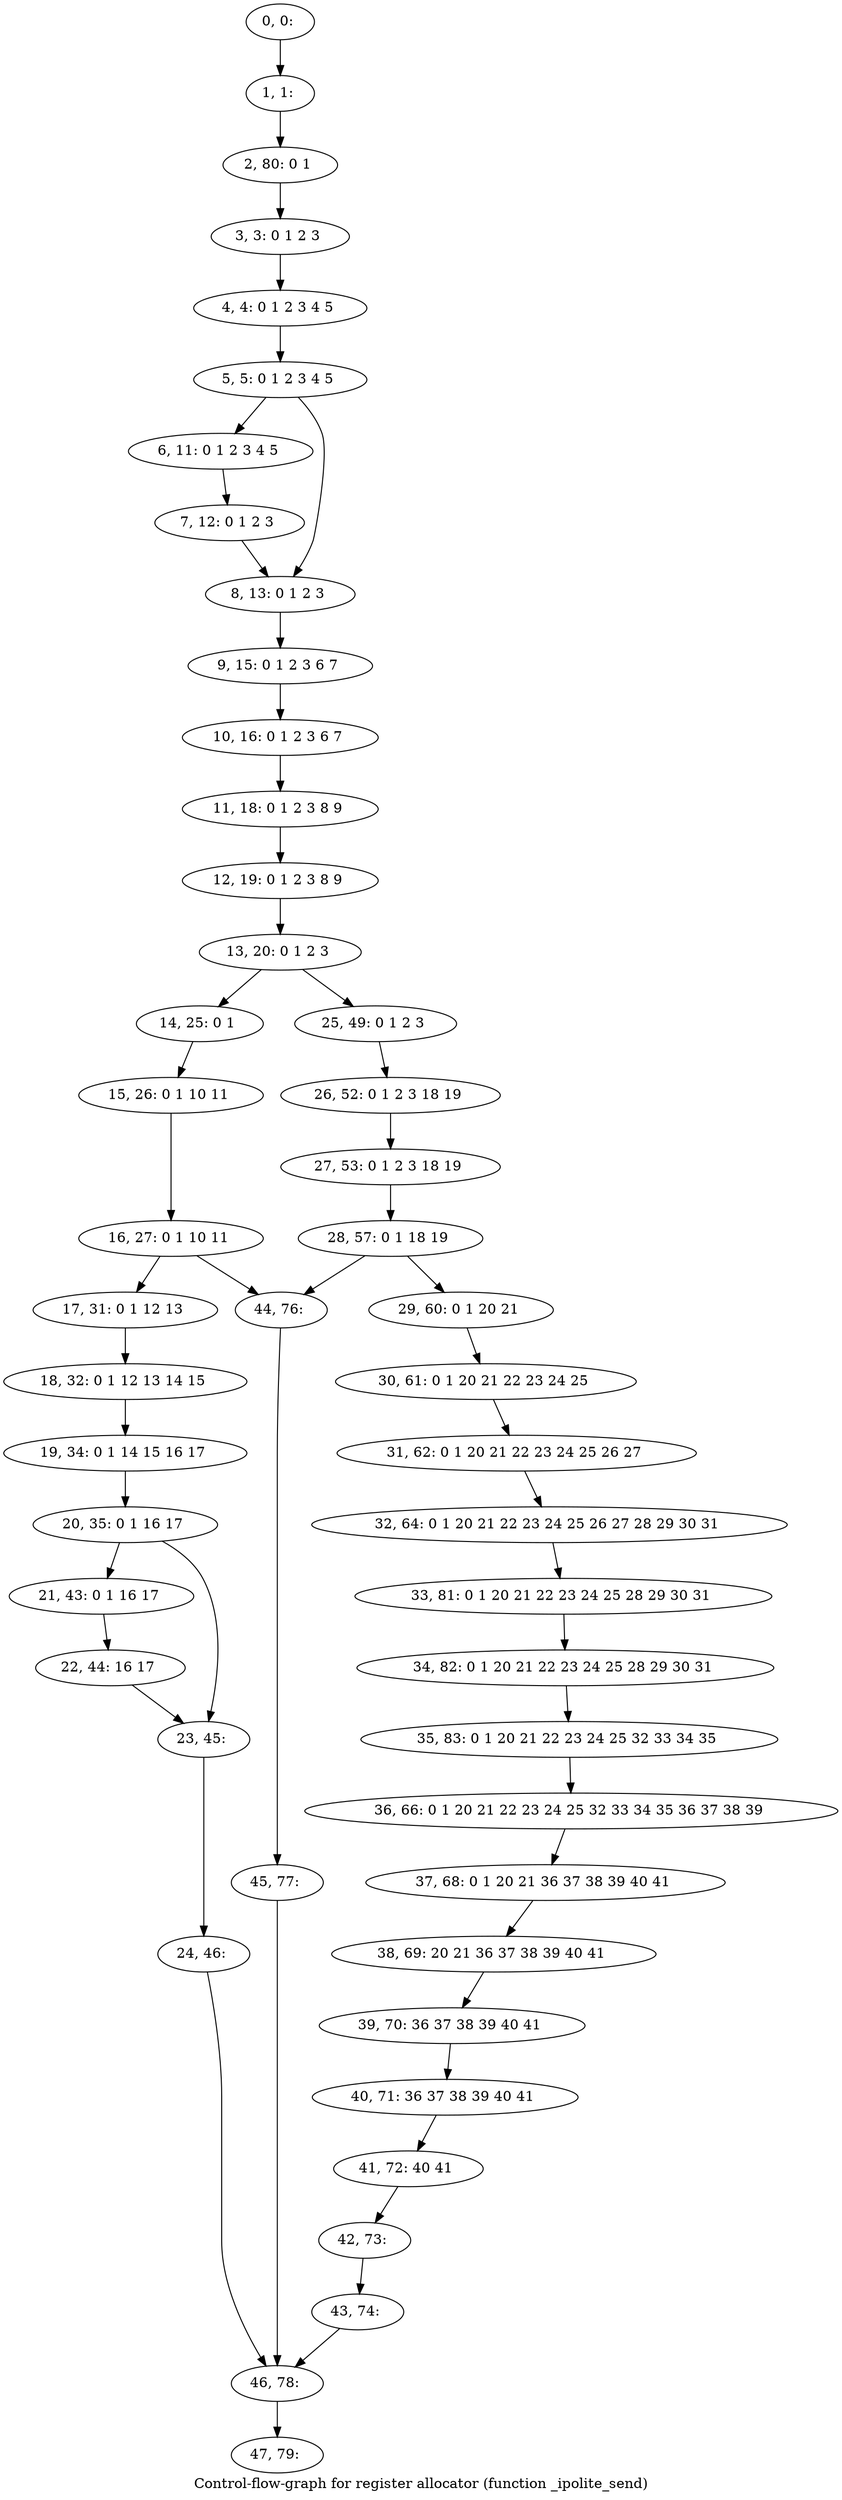 digraph G {
graph [label="Control-flow-graph for register allocator (function _ipolite_send)"]
0[label="0, 0: "];
1[label="1, 1: "];
2[label="2, 80: 0 1 "];
3[label="3, 3: 0 1 2 3 "];
4[label="4, 4: 0 1 2 3 4 5 "];
5[label="5, 5: 0 1 2 3 4 5 "];
6[label="6, 11: 0 1 2 3 4 5 "];
7[label="7, 12: 0 1 2 3 "];
8[label="8, 13: 0 1 2 3 "];
9[label="9, 15: 0 1 2 3 6 7 "];
10[label="10, 16: 0 1 2 3 6 7 "];
11[label="11, 18: 0 1 2 3 8 9 "];
12[label="12, 19: 0 1 2 3 8 9 "];
13[label="13, 20: 0 1 2 3 "];
14[label="14, 25: 0 1 "];
15[label="15, 26: 0 1 10 11 "];
16[label="16, 27: 0 1 10 11 "];
17[label="17, 31: 0 1 12 13 "];
18[label="18, 32: 0 1 12 13 14 15 "];
19[label="19, 34: 0 1 14 15 16 17 "];
20[label="20, 35: 0 1 16 17 "];
21[label="21, 43: 0 1 16 17 "];
22[label="22, 44: 16 17 "];
23[label="23, 45: "];
24[label="24, 46: "];
25[label="25, 49: 0 1 2 3 "];
26[label="26, 52: 0 1 2 3 18 19 "];
27[label="27, 53: 0 1 2 3 18 19 "];
28[label="28, 57: 0 1 18 19 "];
29[label="29, 60: 0 1 20 21 "];
30[label="30, 61: 0 1 20 21 22 23 24 25 "];
31[label="31, 62: 0 1 20 21 22 23 24 25 26 27 "];
32[label="32, 64: 0 1 20 21 22 23 24 25 26 27 28 29 30 31 "];
33[label="33, 81: 0 1 20 21 22 23 24 25 28 29 30 31 "];
34[label="34, 82: 0 1 20 21 22 23 24 25 28 29 30 31 "];
35[label="35, 83: 0 1 20 21 22 23 24 25 32 33 34 35 "];
36[label="36, 66: 0 1 20 21 22 23 24 25 32 33 34 35 36 37 38 39 "];
37[label="37, 68: 0 1 20 21 36 37 38 39 40 41 "];
38[label="38, 69: 20 21 36 37 38 39 40 41 "];
39[label="39, 70: 36 37 38 39 40 41 "];
40[label="40, 71: 36 37 38 39 40 41 "];
41[label="41, 72: 40 41 "];
42[label="42, 73: "];
43[label="43, 74: "];
44[label="44, 76: "];
45[label="45, 77: "];
46[label="46, 78: "];
47[label="47, 79: "];
0->1 ;
1->2 ;
2->3 ;
3->4 ;
4->5 ;
5->6 ;
5->8 ;
6->7 ;
7->8 ;
8->9 ;
9->10 ;
10->11 ;
11->12 ;
12->13 ;
13->14 ;
13->25 ;
14->15 ;
15->16 ;
16->17 ;
16->44 ;
17->18 ;
18->19 ;
19->20 ;
20->21 ;
20->23 ;
21->22 ;
22->23 ;
23->24 ;
24->46 ;
25->26 ;
26->27 ;
27->28 ;
28->29 ;
28->44 ;
29->30 ;
30->31 ;
31->32 ;
32->33 ;
33->34 ;
34->35 ;
35->36 ;
36->37 ;
37->38 ;
38->39 ;
39->40 ;
40->41 ;
41->42 ;
42->43 ;
43->46 ;
44->45 ;
45->46 ;
46->47 ;
}
